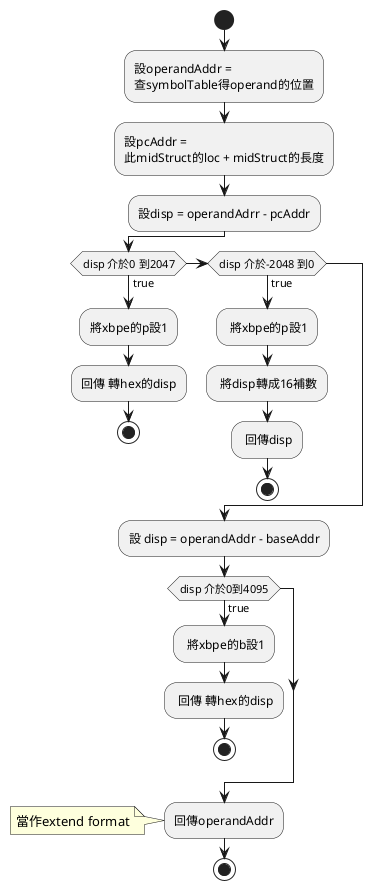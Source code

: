 @startuml
start
    :設operandAddr = 
    查symbolTable得operand的位置;
    :設pcAddr = 
    此midStruct的loc + midStruct的長度;
    :設disp = operandAdrr - pcAddr;
    if(disp 介於0 到2047) then (true)
        :將xbpe的p設1;
        :回傳 轉hex的disp;
        stop
    elseif (disp 介於-2048 到0) then (true)
        : 將xbpe的p設1;
        : 將disp轉成16補數;
        : 回傳disp;
        stop
    endif
    :設 disp = operandAddr - baseAddr;
    if(disp 介於0到4095) then (true)
        : 將xbpe的b設1;
        : 回傳 轉hex的disp;
        stop
    endif
    :回傳operandAddr;
    note left:當作extend format
stop
@enduml